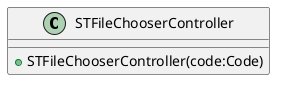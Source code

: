 @startuml

    class STFileChooserController {
        +STFileChooserController(code:Code)
    }

@enduml

